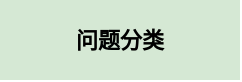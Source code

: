 <mxfile version="20.8.23" type="github">
  <diagram name="第 1 页" id="2HcNpDpKpD43kfRhDceQ">
    <mxGraphModel dx="1084" dy="312" grid="1" gridSize="10" guides="1" tooltips="1" connect="1" arrows="1" fold="1" page="1" pageScale="1" pageWidth="827" pageHeight="1169" math="0" shadow="0">
      <root>
        <mxCell id="0" />
        <mxCell id="1" parent="0" />
        <mxCell id="VEBtaycLKmm5noyyKj6F-1" value="&lt;pre&gt;&lt;br&gt;&lt;/pre&gt;" style="rounded=0;whiteSpace=wrap;html=1;labelBackgroundColor=#ffffff;hachureGap=4;strokeColor=none;strokeWidth=1;fontFamily=Architects Daughter;fontSource=https%3A%2F%2Ffonts.googleapis.com%2Fcss%3Ffamily%3DArchitects%2BDaughter;fontSize=11;fillColor=#d5e8d4;" vertex="1" parent="1">
          <mxGeometry x="160" y="250" width="120" height="40" as="geometry" />
        </mxCell>
        <mxCell id="VEBtaycLKmm5noyyKj6F-2" value="&lt;b&gt;&lt;font color=&quot;#000000&quot;&gt;问题分类&lt;/font&gt;&lt;/b&gt;" style="text;html=1;strokeColor=none;fillColor=none;align=center;verticalAlign=middle;whiteSpace=wrap;rounded=0;fontSize=11;fontFamily=Architects Daughter;fontColor=#FFFFFF;" vertex="1" parent="1">
          <mxGeometry x="190" y="255" width="60" height="30" as="geometry" />
        </mxCell>
      </root>
    </mxGraphModel>
  </diagram>
</mxfile>
